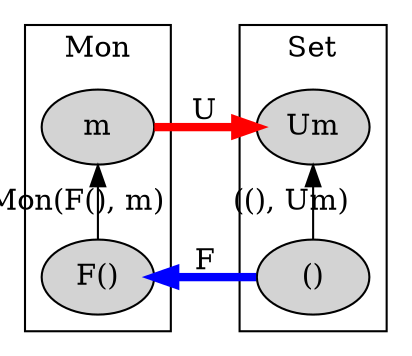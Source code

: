 digraph {
  node [style="filled" color="black" fillcolor="lightgray"]
  rankdir=LR

  subgraph clusterM {
    label="Mon"

    funit [label="F()"]
    m [label="m"]

    { rank=same funit m }
  }

  subgraph clusterSet {
    label="Set"

    unit [label="()"]
    um [label="Um"]

    { rank=same unit um }
  }

  unit -> um [label="((), Um)"]
  funit -> m [label="Mon(F(), m)"]
  unit -> funit [label="F" color="blue" penwidth=4]
  m -> um [label="U" color="red" penwidth=4]
}
